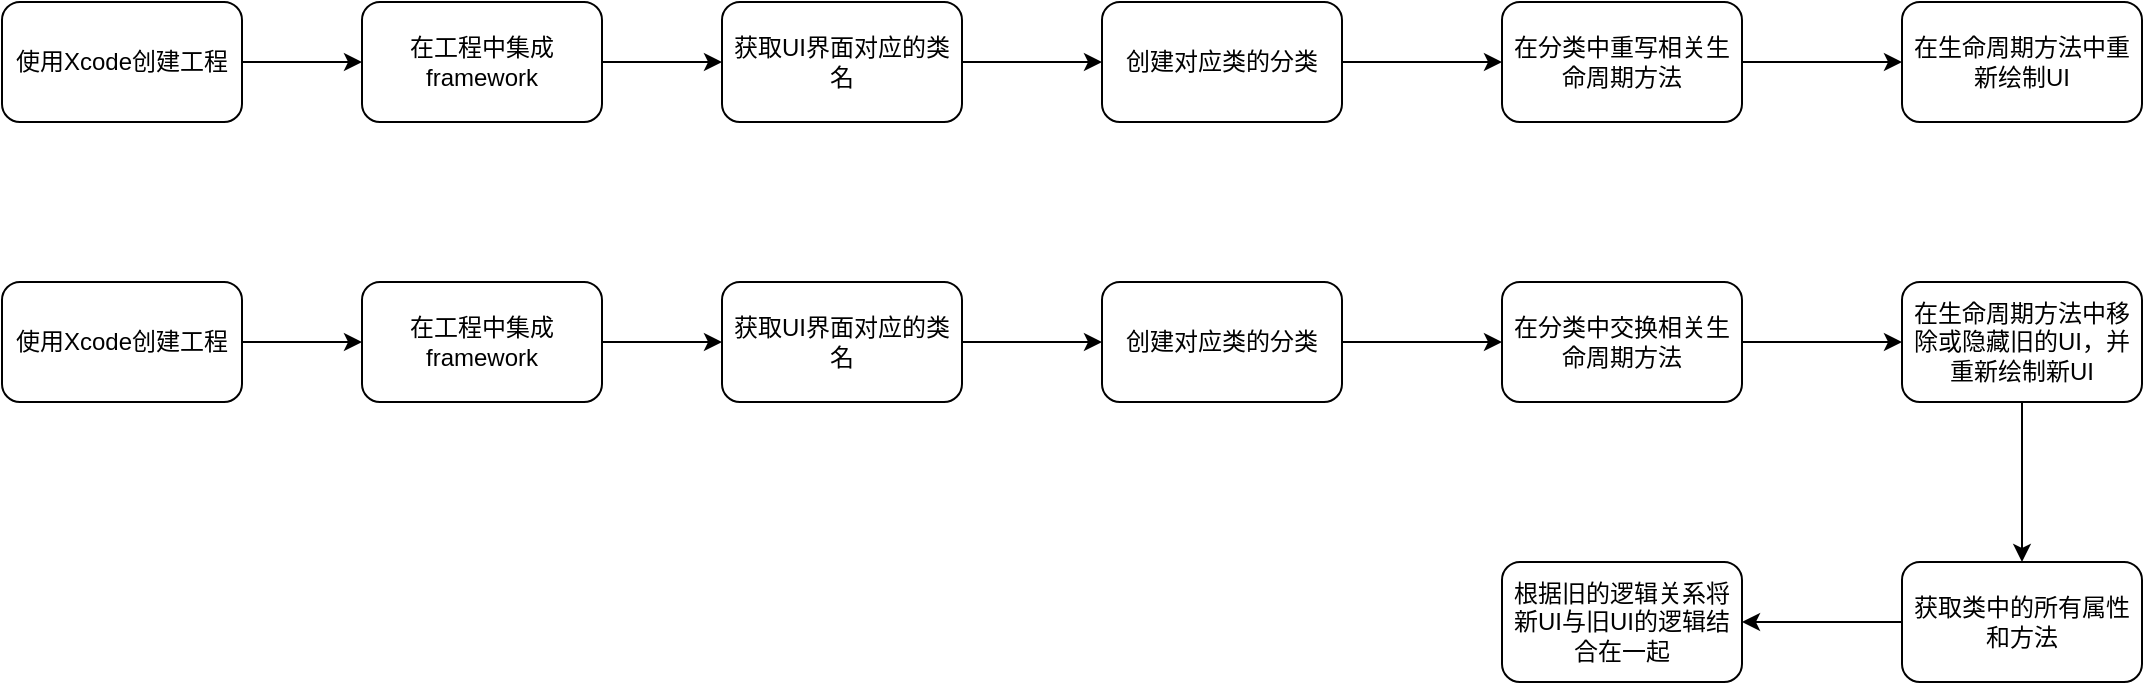 <mxfile version="14.6.6" type="github">
  <diagram id="C5RBs43oDa-KdzZeNtuy" name="Page-1">
    <mxGraphModel dx="2" dy="-1288" grid="0" gridSize="10" guides="0" tooltips="1" connect="1" arrows="1" fold="1" page="1" pageScale="1" pageWidth="827" pageHeight="1169" math="0" shadow="0">
      <root>
        <mxCell id="WIyWlLk6GJQsqaUBKTNV-0" />
        <mxCell id="WIyWlLk6GJQsqaUBKTNV-1" parent="WIyWlLk6GJQsqaUBKTNV-0" />
        <mxCell id="ibl3hHL-r4wlo9xV1WxU-10" value="" style="edgeStyle=orthogonalEdgeStyle;rounded=0;orthogonalLoop=1;jettySize=auto;html=1;" edge="1" parent="WIyWlLk6GJQsqaUBKTNV-1" source="ibl3hHL-r4wlo9xV1WxU-7" target="ibl3hHL-r4wlo9xV1WxU-9">
          <mxGeometry relative="1" as="geometry" />
        </mxCell>
        <mxCell id="ibl3hHL-r4wlo9xV1WxU-7" value="使用Xcode创建工程" style="whiteSpace=wrap;html=1;rounded=1;" vertex="1" parent="WIyWlLk6GJQsqaUBKTNV-1">
          <mxGeometry x="30" y="1300" width="120" height="60" as="geometry" />
        </mxCell>
        <mxCell id="ibl3hHL-r4wlo9xV1WxU-12" value="" style="edgeStyle=orthogonalEdgeStyle;rounded=0;orthogonalLoop=1;jettySize=auto;html=1;" edge="1" parent="WIyWlLk6GJQsqaUBKTNV-1" source="ibl3hHL-r4wlo9xV1WxU-9" target="ibl3hHL-r4wlo9xV1WxU-11">
          <mxGeometry relative="1" as="geometry" />
        </mxCell>
        <mxCell id="ibl3hHL-r4wlo9xV1WxU-9" value="在工程中集成framework" style="rounded=1;whiteSpace=wrap;html=1;" vertex="1" parent="WIyWlLk6GJQsqaUBKTNV-1">
          <mxGeometry x="210" y="1300" width="120" height="60" as="geometry" />
        </mxCell>
        <mxCell id="ibl3hHL-r4wlo9xV1WxU-14" value="" style="edgeStyle=orthogonalEdgeStyle;rounded=0;orthogonalLoop=1;jettySize=auto;html=1;" edge="1" parent="WIyWlLk6GJQsqaUBKTNV-1" source="ibl3hHL-r4wlo9xV1WxU-11" target="ibl3hHL-r4wlo9xV1WxU-13">
          <mxGeometry relative="1" as="geometry" />
        </mxCell>
        <mxCell id="ibl3hHL-r4wlo9xV1WxU-11" value="获取UI界面对应的类名" style="whiteSpace=wrap;html=1;rounded=1;" vertex="1" parent="WIyWlLk6GJQsqaUBKTNV-1">
          <mxGeometry x="390" y="1300" width="120" height="60" as="geometry" />
        </mxCell>
        <mxCell id="ibl3hHL-r4wlo9xV1WxU-16" value="" style="edgeStyle=orthogonalEdgeStyle;rounded=0;orthogonalLoop=1;jettySize=auto;html=1;" edge="1" parent="WIyWlLk6GJQsqaUBKTNV-1" source="ibl3hHL-r4wlo9xV1WxU-13" target="ibl3hHL-r4wlo9xV1WxU-15">
          <mxGeometry relative="1" as="geometry" />
        </mxCell>
        <mxCell id="ibl3hHL-r4wlo9xV1WxU-13" value="创建对应类的分类" style="whiteSpace=wrap;html=1;rounded=1;" vertex="1" parent="WIyWlLk6GJQsqaUBKTNV-1">
          <mxGeometry x="580" y="1300" width="120" height="60" as="geometry" />
        </mxCell>
        <mxCell id="ibl3hHL-r4wlo9xV1WxU-18" value="" style="edgeStyle=orthogonalEdgeStyle;rounded=0;orthogonalLoop=1;jettySize=auto;html=1;" edge="1" parent="WIyWlLk6GJQsqaUBKTNV-1" source="ibl3hHL-r4wlo9xV1WxU-15" target="ibl3hHL-r4wlo9xV1WxU-17">
          <mxGeometry relative="1" as="geometry" />
        </mxCell>
        <mxCell id="ibl3hHL-r4wlo9xV1WxU-15" value="在分类中重写相关生命周期方法" style="whiteSpace=wrap;html=1;rounded=1;" vertex="1" parent="WIyWlLk6GJQsqaUBKTNV-1">
          <mxGeometry x="780" y="1300" width="120" height="60" as="geometry" />
        </mxCell>
        <mxCell id="ibl3hHL-r4wlo9xV1WxU-17" value="在生命周期方法中重新绘制UI" style="whiteSpace=wrap;html=1;rounded=1;" vertex="1" parent="WIyWlLk6GJQsqaUBKTNV-1">
          <mxGeometry x="980" y="1300" width="120" height="60" as="geometry" />
        </mxCell>
        <mxCell id="ibl3hHL-r4wlo9xV1WxU-19" value="" style="edgeStyle=orthogonalEdgeStyle;rounded=0;orthogonalLoop=1;jettySize=auto;html=1;" edge="1" parent="WIyWlLk6GJQsqaUBKTNV-1" source="ibl3hHL-r4wlo9xV1WxU-20" target="ibl3hHL-r4wlo9xV1WxU-22">
          <mxGeometry relative="1" as="geometry" />
        </mxCell>
        <mxCell id="ibl3hHL-r4wlo9xV1WxU-20" value="使用Xcode创建工程" style="whiteSpace=wrap;html=1;rounded=1;" vertex="1" parent="WIyWlLk6GJQsqaUBKTNV-1">
          <mxGeometry x="30" y="1440" width="120" height="60" as="geometry" />
        </mxCell>
        <mxCell id="ibl3hHL-r4wlo9xV1WxU-21" value="" style="edgeStyle=orthogonalEdgeStyle;rounded=0;orthogonalLoop=1;jettySize=auto;html=1;" edge="1" parent="WIyWlLk6GJQsqaUBKTNV-1" source="ibl3hHL-r4wlo9xV1WxU-22" target="ibl3hHL-r4wlo9xV1WxU-24">
          <mxGeometry relative="1" as="geometry" />
        </mxCell>
        <mxCell id="ibl3hHL-r4wlo9xV1WxU-22" value="在工程中集成framework" style="rounded=1;whiteSpace=wrap;html=1;" vertex="1" parent="WIyWlLk6GJQsqaUBKTNV-1">
          <mxGeometry x="210" y="1440" width="120" height="60" as="geometry" />
        </mxCell>
        <mxCell id="ibl3hHL-r4wlo9xV1WxU-23" value="" style="edgeStyle=orthogonalEdgeStyle;rounded=0;orthogonalLoop=1;jettySize=auto;html=1;" edge="1" parent="WIyWlLk6GJQsqaUBKTNV-1" source="ibl3hHL-r4wlo9xV1WxU-24" target="ibl3hHL-r4wlo9xV1WxU-26">
          <mxGeometry relative="1" as="geometry" />
        </mxCell>
        <mxCell id="ibl3hHL-r4wlo9xV1WxU-24" value="获取UI界面对应的类名" style="whiteSpace=wrap;html=1;rounded=1;" vertex="1" parent="WIyWlLk6GJQsqaUBKTNV-1">
          <mxGeometry x="390" y="1440" width="120" height="60" as="geometry" />
        </mxCell>
        <mxCell id="ibl3hHL-r4wlo9xV1WxU-25" value="" style="edgeStyle=orthogonalEdgeStyle;rounded=0;orthogonalLoop=1;jettySize=auto;html=1;" edge="1" parent="WIyWlLk6GJQsqaUBKTNV-1" source="ibl3hHL-r4wlo9xV1WxU-26" target="ibl3hHL-r4wlo9xV1WxU-28">
          <mxGeometry relative="1" as="geometry" />
        </mxCell>
        <mxCell id="ibl3hHL-r4wlo9xV1WxU-26" value="创建对应类的分类" style="whiteSpace=wrap;html=1;rounded=1;" vertex="1" parent="WIyWlLk6GJQsqaUBKTNV-1">
          <mxGeometry x="580" y="1440" width="120" height="60" as="geometry" />
        </mxCell>
        <mxCell id="ibl3hHL-r4wlo9xV1WxU-27" value="" style="edgeStyle=orthogonalEdgeStyle;rounded=0;orthogonalLoop=1;jettySize=auto;html=1;" edge="1" parent="WIyWlLk6GJQsqaUBKTNV-1" source="ibl3hHL-r4wlo9xV1WxU-28" target="ibl3hHL-r4wlo9xV1WxU-29">
          <mxGeometry relative="1" as="geometry" />
        </mxCell>
        <mxCell id="ibl3hHL-r4wlo9xV1WxU-28" value="在分类中交换相关生命周期方法" style="whiteSpace=wrap;html=1;rounded=1;" vertex="1" parent="WIyWlLk6GJQsqaUBKTNV-1">
          <mxGeometry x="780" y="1440" width="120" height="60" as="geometry" />
        </mxCell>
        <mxCell id="ibl3hHL-r4wlo9xV1WxU-31" value="" style="edgeStyle=orthogonalEdgeStyle;rounded=0;orthogonalLoop=1;jettySize=auto;html=1;" edge="1" parent="WIyWlLk6GJQsqaUBKTNV-1" source="ibl3hHL-r4wlo9xV1WxU-29" target="ibl3hHL-r4wlo9xV1WxU-30">
          <mxGeometry relative="1" as="geometry" />
        </mxCell>
        <mxCell id="ibl3hHL-r4wlo9xV1WxU-29" value="在生命周期方法中移除或隐藏旧的UI，并重新绘制新UI" style="whiteSpace=wrap;html=1;rounded=1;" vertex="1" parent="WIyWlLk6GJQsqaUBKTNV-1">
          <mxGeometry x="980" y="1440" width="120" height="60" as="geometry" />
        </mxCell>
        <mxCell id="ibl3hHL-r4wlo9xV1WxU-33" value="" style="edgeStyle=orthogonalEdgeStyle;rounded=0;orthogonalLoop=1;jettySize=auto;html=1;" edge="1" parent="WIyWlLk6GJQsqaUBKTNV-1" source="ibl3hHL-r4wlo9xV1WxU-30" target="ibl3hHL-r4wlo9xV1WxU-32">
          <mxGeometry relative="1" as="geometry" />
        </mxCell>
        <mxCell id="ibl3hHL-r4wlo9xV1WxU-30" value="获取类中的所有属性和方法" style="whiteSpace=wrap;html=1;rounded=1;" vertex="1" parent="WIyWlLk6GJQsqaUBKTNV-1">
          <mxGeometry x="980" y="1580" width="120" height="60" as="geometry" />
        </mxCell>
        <mxCell id="ibl3hHL-r4wlo9xV1WxU-32" value="根据旧的逻辑关系将新UI与旧UI的逻辑结合在一起" style="whiteSpace=wrap;html=1;rounded=1;" vertex="1" parent="WIyWlLk6GJQsqaUBKTNV-1">
          <mxGeometry x="780" y="1580" width="120" height="60" as="geometry" />
        </mxCell>
      </root>
    </mxGraphModel>
  </diagram>
</mxfile>
